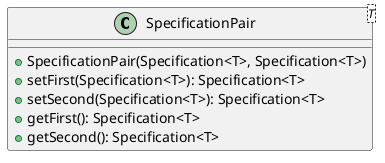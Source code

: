 @startuml

    class SpecificationPair<T> {
        +SpecificationPair(Specification<T>, Specification<T>)
        +setFirst(Specification<T>): Specification<T>
        +setSecond(Specification<T>): Specification<T>
        +getFirst(): Specification<T>
        +getSecond(): Specification<T>
    }

@enduml
